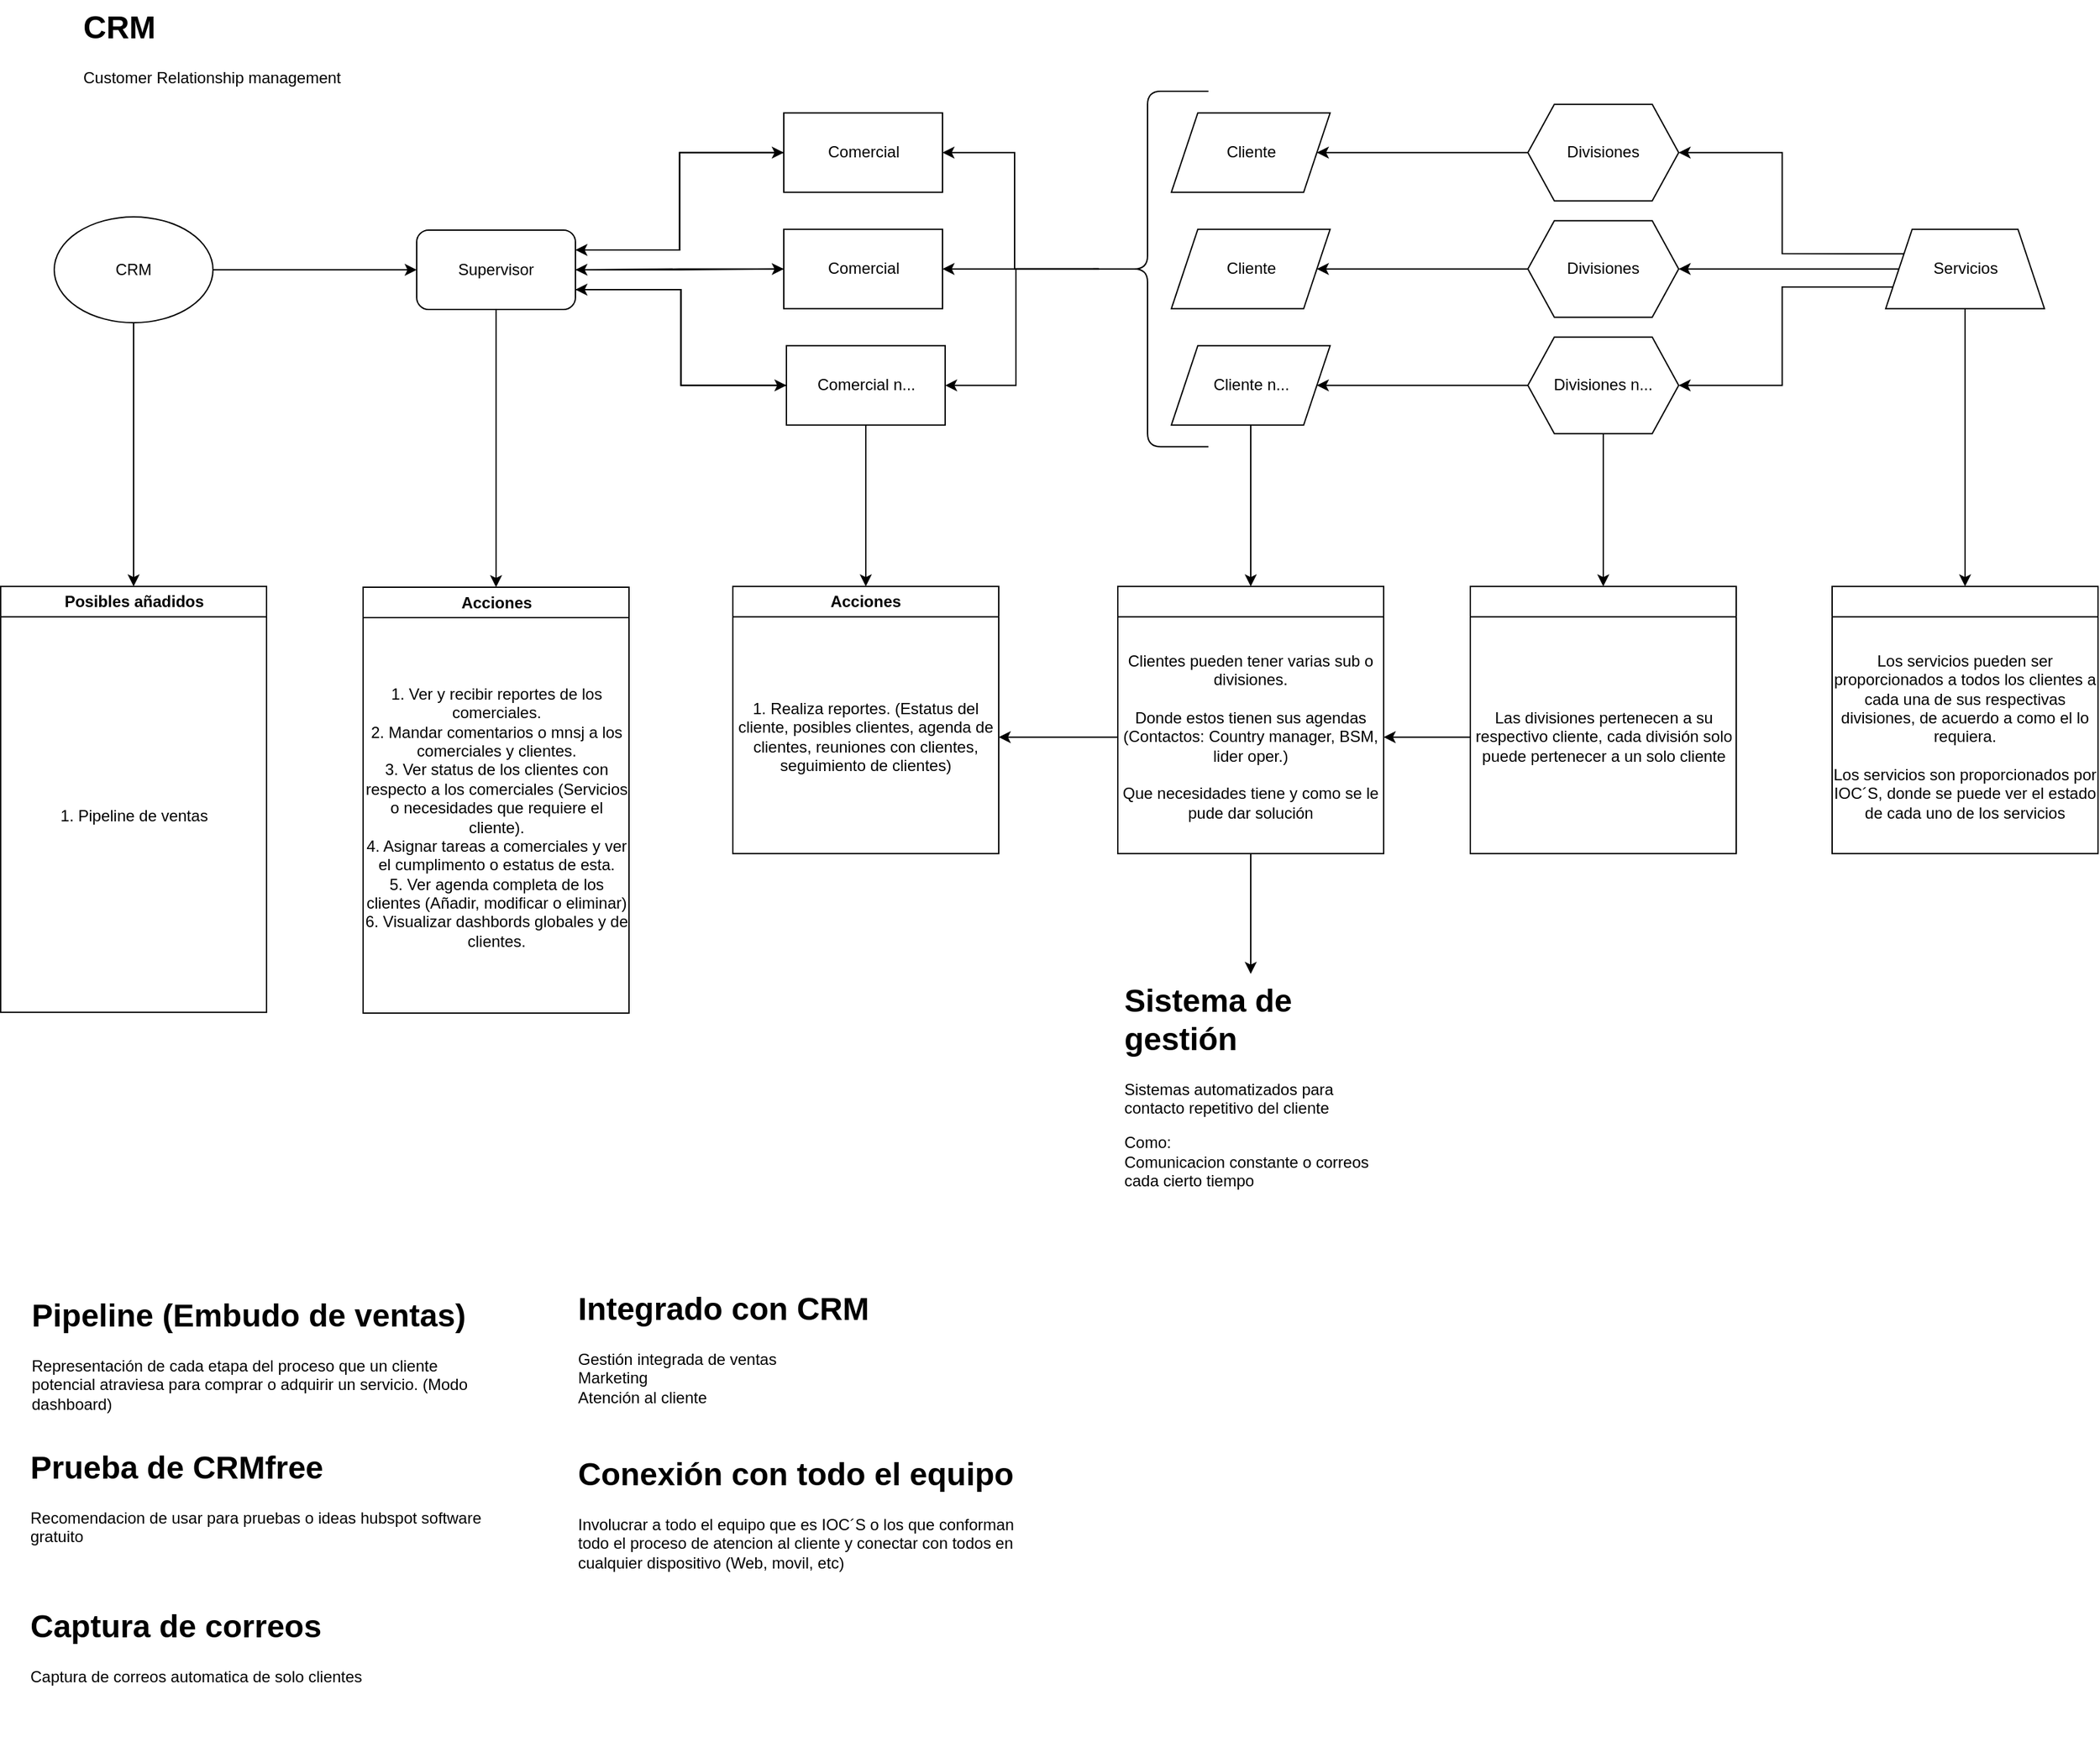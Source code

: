 <mxfile version="24.0.7" type="github">
  <diagram name="Página-1" id="_Rh3SCcGKvzbSyJpAQNY">
    <mxGraphModel dx="1512" dy="1170" grid="0" gridSize="10" guides="1" tooltips="1" connect="1" arrows="1" fold="1" page="0" pageScale="1" pageWidth="827" pageHeight="1169" math="0" shadow="0">
      <root>
        <mxCell id="0" />
        <mxCell id="1" parent="0" />
        <mxCell id="wjnSE2aELxMfAQyGtT-Z-3" style="edgeStyle=orthogonalEdgeStyle;rounded=0;orthogonalLoop=1;jettySize=auto;html=1;exitX=0;exitY=0.5;exitDx=0;exitDy=0;entryX=0;entryY=0.5;entryDx=0;entryDy=0;" parent="1" source="8B-y6oGZzRl_tQcPGetW-1" target="wjnSE2aELxMfAQyGtT-Z-1" edge="1">
          <mxGeometry relative="1" as="geometry" />
        </mxCell>
        <mxCell id="cnzqpyGheFjlVk1Ljbfj-30" style="edgeStyle=orthogonalEdgeStyle;rounded=0;orthogonalLoop=1;jettySize=auto;html=1;exitX=0.5;exitY=0;exitDx=0;exitDy=0;entryX=0.5;entryY=0;entryDx=0;entryDy=0;" edge="1" parent="1" source="8B-y6oGZzRl_tQcPGetW-1" target="cnzqpyGheFjlVk1Ljbfj-28">
          <mxGeometry relative="1" as="geometry" />
        </mxCell>
        <mxCell id="8B-y6oGZzRl_tQcPGetW-1" value="CRM" style="ellipse;whiteSpace=wrap;html=1;direction=west;" parent="1" vertex="1">
          <mxGeometry x="-562" y="21" width="120" height="80" as="geometry" />
        </mxCell>
        <mxCell id="wjnSE2aELxMfAQyGtT-Z-35" style="edgeStyle=orthogonalEdgeStyle;rounded=0;orthogonalLoop=1;jettySize=auto;html=1;exitX=0.5;exitY=1;exitDx=0;exitDy=0;entryX=0.5;entryY=0;entryDx=0;entryDy=0;" parent="1" source="wjnSE2aELxMfAQyGtT-Z-1" target="wjnSE2aELxMfAQyGtT-Z-34" edge="1">
          <mxGeometry relative="1" as="geometry" />
        </mxCell>
        <mxCell id="cnzqpyGheFjlVk1Ljbfj-12" style="edgeStyle=orthogonalEdgeStyle;rounded=0;orthogonalLoop=1;jettySize=auto;html=1;exitX=1;exitY=0.25;exitDx=0;exitDy=0;entryX=0;entryY=0.5;entryDx=0;entryDy=0;" edge="1" parent="1" source="wjnSE2aELxMfAQyGtT-Z-1" target="wjnSE2aELxMfAQyGtT-Z-6">
          <mxGeometry relative="1" as="geometry" />
        </mxCell>
        <mxCell id="cnzqpyGheFjlVk1Ljbfj-13" style="edgeStyle=orthogonalEdgeStyle;rounded=0;orthogonalLoop=1;jettySize=auto;html=1;exitX=1;exitY=0.5;exitDx=0;exitDy=0;entryX=0;entryY=0.5;entryDx=0;entryDy=0;" edge="1" parent="1" source="wjnSE2aELxMfAQyGtT-Z-1" target="wjnSE2aELxMfAQyGtT-Z-4">
          <mxGeometry relative="1" as="geometry" />
        </mxCell>
        <mxCell id="cnzqpyGheFjlVk1Ljbfj-14" style="edgeStyle=orthogonalEdgeStyle;rounded=0;orthogonalLoop=1;jettySize=auto;html=1;exitX=1;exitY=0.75;exitDx=0;exitDy=0;entryX=0;entryY=0.5;entryDx=0;entryDy=0;" edge="1" parent="1" source="wjnSE2aELxMfAQyGtT-Z-1" target="wjnSE2aELxMfAQyGtT-Z-7">
          <mxGeometry relative="1" as="geometry" />
        </mxCell>
        <mxCell id="wjnSE2aELxMfAQyGtT-Z-1" value="Supervisor" style="rounded=1;whiteSpace=wrap;html=1;" parent="1" vertex="1">
          <mxGeometry x="-288" y="31" width="120" height="60" as="geometry" />
        </mxCell>
        <mxCell id="wjnSE2aELxMfAQyGtT-Z-13" style="edgeStyle=orthogonalEdgeStyle;rounded=0;orthogonalLoop=1;jettySize=auto;html=1;exitX=0;exitY=0.5;exitDx=0;exitDy=0;entryX=1;entryY=0.5;entryDx=0;entryDy=0;" parent="1" source="wjnSE2aELxMfAQyGtT-Z-4" target="wjnSE2aELxMfAQyGtT-Z-1" edge="1">
          <mxGeometry relative="1" as="geometry" />
        </mxCell>
        <mxCell id="wjnSE2aELxMfAQyGtT-Z-4" value="Comercial" style="rounded=0;whiteSpace=wrap;html=1;" parent="1" vertex="1">
          <mxGeometry x="-10.5" y="30.37" width="120" height="60" as="geometry" />
        </mxCell>
        <mxCell id="wjnSE2aELxMfAQyGtT-Z-14" style="edgeStyle=orthogonalEdgeStyle;rounded=0;orthogonalLoop=1;jettySize=auto;html=1;exitX=0;exitY=0.5;exitDx=0;exitDy=0;entryX=1;entryY=0.25;entryDx=0;entryDy=0;" parent="1" source="wjnSE2aELxMfAQyGtT-Z-6" target="wjnSE2aELxMfAQyGtT-Z-1" edge="1">
          <mxGeometry relative="1" as="geometry" />
        </mxCell>
        <mxCell id="wjnSE2aELxMfAQyGtT-Z-6" value="Comercial" style="rounded=0;whiteSpace=wrap;html=1;" parent="1" vertex="1">
          <mxGeometry x="-10.5" y="-57.63" width="120" height="60" as="geometry" />
        </mxCell>
        <mxCell id="wjnSE2aELxMfAQyGtT-Z-15" style="edgeStyle=orthogonalEdgeStyle;rounded=0;orthogonalLoop=1;jettySize=auto;html=1;exitX=0;exitY=0.5;exitDx=0;exitDy=0;entryX=1;entryY=0.75;entryDx=0;entryDy=0;" parent="1" source="wjnSE2aELxMfAQyGtT-Z-7" target="wjnSE2aELxMfAQyGtT-Z-1" edge="1">
          <mxGeometry relative="1" as="geometry" />
        </mxCell>
        <mxCell id="wjnSE2aELxMfAQyGtT-Z-42" style="edgeStyle=orthogonalEdgeStyle;rounded=0;orthogonalLoop=1;jettySize=auto;html=1;exitX=0.5;exitY=1;exitDx=0;exitDy=0;entryX=0.5;entryY=0;entryDx=0;entryDy=0;" parent="1" source="wjnSE2aELxMfAQyGtT-Z-7" target="wjnSE2aELxMfAQyGtT-Z-40" edge="1">
          <mxGeometry relative="1" as="geometry" />
        </mxCell>
        <mxCell id="wjnSE2aELxMfAQyGtT-Z-7" value="Comercial n..." style="rounded=0;whiteSpace=wrap;html=1;" parent="1" vertex="1">
          <mxGeometry x="-8.5" y="118.37" width="120" height="60" as="geometry" />
        </mxCell>
        <mxCell id="wjnSE2aELxMfAQyGtT-Z-17" value="Cliente" style="shape=parallelogram;perimeter=parallelogramPerimeter;whiteSpace=wrap;html=1;fixedSize=1;" parent="1" vertex="1">
          <mxGeometry x="282.5" y="-57.63" width="120" height="60" as="geometry" />
        </mxCell>
        <mxCell id="wjnSE2aELxMfAQyGtT-Z-18" value="Cliente" style="shape=parallelogram;perimeter=parallelogramPerimeter;whiteSpace=wrap;html=1;fixedSize=1;" parent="1" vertex="1">
          <mxGeometry x="282.5" y="30.37" width="120" height="60" as="geometry" />
        </mxCell>
        <mxCell id="wjnSE2aELxMfAQyGtT-Z-47" style="edgeStyle=orthogonalEdgeStyle;rounded=0;orthogonalLoop=1;jettySize=auto;html=1;exitX=0.5;exitY=1;exitDx=0;exitDy=0;entryX=0.5;entryY=0;entryDx=0;entryDy=0;" parent="1" source="wjnSE2aELxMfAQyGtT-Z-19" target="wjnSE2aELxMfAQyGtT-Z-43" edge="1">
          <mxGeometry relative="1" as="geometry" />
        </mxCell>
        <mxCell id="wjnSE2aELxMfAQyGtT-Z-19" value="Cliente n..." style="shape=parallelogram;perimeter=parallelogramPerimeter;whiteSpace=wrap;html=1;fixedSize=1;" parent="1" vertex="1">
          <mxGeometry x="282.5" y="118.37" width="120" height="60" as="geometry" />
        </mxCell>
        <mxCell id="wjnSE2aELxMfAQyGtT-Z-34" value="Acciones" style="swimlane;whiteSpace=wrap;html=1;" parent="1" vertex="1">
          <mxGeometry x="-328.5" y="301" width="201" height="322" as="geometry" />
        </mxCell>
        <mxCell id="wjnSE2aELxMfAQyGtT-Z-39" value="1. Ver y recibir reportes de los comerciales.&lt;div&gt;2. Mandar comentarios o mnsj a los comerciales y clientes.&lt;/div&gt;&lt;div&gt;3. Ver status de los clientes con respecto a los comerciales (Servicios o necesidades que requiere el cliente).&lt;/div&gt;&lt;div&gt;4. Asignar tareas a comerciales y ver el cumplimento o estatus de esta.&lt;/div&gt;&lt;div&gt;5. Ver agenda completa de los clientes (Añadir, modificar o eliminar)&lt;/div&gt;&lt;div&gt;6. Visualizar dashbords globales y de clientes.&lt;/div&gt;" style="text;html=1;align=center;verticalAlign=middle;whiteSpace=wrap;rounded=0;" parent="wjnSE2aELxMfAQyGtT-Z-34" vertex="1">
          <mxGeometry y="26" width="201" height="296" as="geometry" />
        </mxCell>
        <mxCell id="wjnSE2aELxMfAQyGtT-Z-40" value="Acciones" style="swimlane;whiteSpace=wrap;html=1;" parent="1" vertex="1">
          <mxGeometry x="-49" y="300.37" width="201" height="202" as="geometry" />
        </mxCell>
        <mxCell id="wjnSE2aELxMfAQyGtT-Z-41" value="1. Realiza reportes. (Estatus del cliente, posibles clientes, agenda de clientes, reuniones con clientes, seguimiento de clientes)" style="text;html=1;align=center;verticalAlign=middle;whiteSpace=wrap;rounded=0;" parent="wjnSE2aELxMfAQyGtT-Z-40" vertex="1">
          <mxGeometry y="26" width="201" height="176" as="geometry" />
        </mxCell>
        <mxCell id="wjnSE2aELxMfAQyGtT-Z-43" value="" style="swimlane;whiteSpace=wrap;html=1;" parent="1" vertex="1">
          <mxGeometry x="242" y="300.37" width="201" height="202" as="geometry" />
        </mxCell>
        <mxCell id="wjnSE2aELxMfAQyGtT-Z-44" value="Clientes pueden tener varias sub o divisiones.&lt;br&gt;&lt;div&gt;&lt;br&gt;&lt;/div&gt;&lt;div&gt;Donde estos tienen sus agendas (Contactos: Country manager, BSM, lider oper.)&lt;/div&gt;&lt;div&gt;&lt;br&gt;&lt;/div&gt;&lt;div&gt;Que necesidades tiene y como se le pude dar solución&lt;/div&gt;" style="text;html=1;align=center;verticalAlign=middle;whiteSpace=wrap;rounded=0;" parent="wjnSE2aELxMfAQyGtT-Z-43" vertex="1">
          <mxGeometry y="26" width="201" height="176" as="geometry" />
        </mxCell>
        <mxCell id="wjnSE2aELxMfAQyGtT-Z-52" style="edgeStyle=orthogonalEdgeStyle;rounded=0;orthogonalLoop=1;jettySize=auto;html=1;exitX=0;exitY=0.5;exitDx=0;exitDy=0;entryX=1;entryY=0.5;entryDx=0;entryDy=0;" parent="1" source="wjnSE2aELxMfAQyGtT-Z-51" target="wjnSE2aELxMfAQyGtT-Z-17" edge="1">
          <mxGeometry relative="1" as="geometry" />
        </mxCell>
        <mxCell id="wjnSE2aELxMfAQyGtT-Z-51" value="Divisiones" style="shape=hexagon;perimeter=hexagonPerimeter2;whiteSpace=wrap;html=1;fixedSize=1;" parent="1" vertex="1">
          <mxGeometry x="552" y="-64.13" width="114" height="73" as="geometry" />
        </mxCell>
        <mxCell id="wjnSE2aELxMfAQyGtT-Z-55" style="edgeStyle=orthogonalEdgeStyle;rounded=0;orthogonalLoop=1;jettySize=auto;html=1;exitX=0;exitY=0.5;exitDx=0;exitDy=0;entryX=1;entryY=0.5;entryDx=0;entryDy=0;" parent="1" source="wjnSE2aELxMfAQyGtT-Z-54" target="wjnSE2aELxMfAQyGtT-Z-18" edge="1">
          <mxGeometry relative="1" as="geometry" />
        </mxCell>
        <mxCell id="wjnSE2aELxMfAQyGtT-Z-54" value="Divisiones" style="shape=hexagon;perimeter=hexagonPerimeter2;whiteSpace=wrap;html=1;fixedSize=1;" parent="1" vertex="1">
          <mxGeometry x="552" y="23.87" width="114" height="73" as="geometry" />
        </mxCell>
        <mxCell id="wjnSE2aELxMfAQyGtT-Z-57" style="edgeStyle=orthogonalEdgeStyle;rounded=0;orthogonalLoop=1;jettySize=auto;html=1;exitX=0;exitY=0.5;exitDx=0;exitDy=0;" parent="1" source="wjnSE2aELxMfAQyGtT-Z-56" target="wjnSE2aELxMfAQyGtT-Z-19" edge="1">
          <mxGeometry relative="1" as="geometry" />
        </mxCell>
        <mxCell id="wjnSE2aELxMfAQyGtT-Z-68" style="edgeStyle=orthogonalEdgeStyle;rounded=0;orthogonalLoop=1;jettySize=auto;html=1;exitX=0.5;exitY=1;exitDx=0;exitDy=0;" parent="1" source="wjnSE2aELxMfAQyGtT-Z-56" target="wjnSE2aELxMfAQyGtT-Z-66" edge="1">
          <mxGeometry relative="1" as="geometry" />
        </mxCell>
        <mxCell id="wjnSE2aELxMfAQyGtT-Z-56" value="Divisiones n..." style="shape=hexagon;perimeter=hexagonPerimeter2;whiteSpace=wrap;html=1;fixedSize=1;" parent="1" vertex="1">
          <mxGeometry x="552" y="111.87" width="114" height="73" as="geometry" />
        </mxCell>
        <mxCell id="wjnSE2aELxMfAQyGtT-Z-64" style="edgeStyle=orthogonalEdgeStyle;rounded=0;orthogonalLoop=1;jettySize=auto;html=1;exitX=0;exitY=0.5;exitDx=0;exitDy=0;entryX=1;entryY=0.5;entryDx=0;entryDy=0;" parent="1" source="wjnSE2aELxMfAQyGtT-Z-62" target="wjnSE2aELxMfAQyGtT-Z-54" edge="1">
          <mxGeometry relative="1" as="geometry" />
        </mxCell>
        <mxCell id="cnzqpyGheFjlVk1Ljbfj-4" style="edgeStyle=orthogonalEdgeStyle;rounded=0;orthogonalLoop=1;jettySize=auto;html=1;exitX=0;exitY=0.25;exitDx=0;exitDy=0;entryX=1;entryY=0.5;entryDx=0;entryDy=0;" edge="1" parent="1" source="wjnSE2aELxMfAQyGtT-Z-62" target="wjnSE2aELxMfAQyGtT-Z-51">
          <mxGeometry relative="1" as="geometry" />
        </mxCell>
        <mxCell id="cnzqpyGheFjlVk1Ljbfj-5" style="edgeStyle=orthogonalEdgeStyle;rounded=0;orthogonalLoop=1;jettySize=auto;html=1;exitX=0;exitY=0.75;exitDx=0;exitDy=0;entryX=1;entryY=0.5;entryDx=0;entryDy=0;" edge="1" parent="1" source="wjnSE2aELxMfAQyGtT-Z-62" target="wjnSE2aELxMfAQyGtT-Z-56">
          <mxGeometry relative="1" as="geometry" />
        </mxCell>
        <mxCell id="cnzqpyGheFjlVk1Ljbfj-6" style="edgeStyle=orthogonalEdgeStyle;rounded=0;orthogonalLoop=1;jettySize=auto;html=1;exitX=0.5;exitY=1;exitDx=0;exitDy=0;entryX=0.5;entryY=0;entryDx=0;entryDy=0;" edge="1" parent="1" source="wjnSE2aELxMfAQyGtT-Z-62" target="wjnSE2aELxMfAQyGtT-Z-69">
          <mxGeometry relative="1" as="geometry" />
        </mxCell>
        <mxCell id="wjnSE2aELxMfAQyGtT-Z-62" value="Servicios" style="shape=trapezoid;perimeter=trapezoidPerimeter;whiteSpace=wrap;html=1;fixedSize=1;" parent="1" vertex="1">
          <mxGeometry x="822.5" y="30.37" width="120" height="60" as="geometry" />
        </mxCell>
        <mxCell id="wjnSE2aELxMfAQyGtT-Z-66" value="" style="swimlane;whiteSpace=wrap;html=1;" parent="1" vertex="1">
          <mxGeometry x="508.5" y="300.37" width="201" height="202" as="geometry" />
        </mxCell>
        <mxCell id="wjnSE2aELxMfAQyGtT-Z-67" value="Las divisiones pertenecen a su respectivo cliente, cada división solo puede pertenecer a un solo cliente" style="text;html=1;align=center;verticalAlign=middle;whiteSpace=wrap;rounded=0;" parent="wjnSE2aELxMfAQyGtT-Z-66" vertex="1">
          <mxGeometry y="26" width="201" height="176" as="geometry" />
        </mxCell>
        <mxCell id="wjnSE2aELxMfAQyGtT-Z-69" value="" style="swimlane;whiteSpace=wrap;html=1;" parent="1" vertex="1">
          <mxGeometry x="782" y="300.37" width="201" height="202" as="geometry" />
        </mxCell>
        <mxCell id="wjnSE2aELxMfAQyGtT-Z-70" value="Los servicios pueden ser proporcionados a todos los clientes a cada una de sus respectivas divisiones, de acuerdo a como el lo requiera.&lt;div&gt;&lt;br&gt;&lt;/div&gt;&lt;div&gt;Los servicios son proporcionados por IOC´S, donde se puede ver el estado de cada uno de los servicios&lt;/div&gt;" style="text;html=1;align=center;verticalAlign=middle;whiteSpace=wrap;rounded=0;" parent="wjnSE2aELxMfAQyGtT-Z-69" vertex="1">
          <mxGeometry y="26" width="201" height="176" as="geometry" />
        </mxCell>
        <mxCell id="wjnSE2aELxMfAQyGtT-Z-75" style="edgeStyle=orthogonalEdgeStyle;rounded=0;orthogonalLoop=1;jettySize=auto;html=1;exitX=0;exitY=0.5;exitDx=0;exitDy=0;entryX=1;entryY=0.5;entryDx=0;entryDy=0;" parent="1" source="wjnSE2aELxMfAQyGtT-Z-44" target="wjnSE2aELxMfAQyGtT-Z-41" edge="1">
          <mxGeometry relative="1" as="geometry" />
        </mxCell>
        <mxCell id="wjnSE2aELxMfAQyGtT-Z-76" style="edgeStyle=orthogonalEdgeStyle;rounded=0;orthogonalLoop=1;jettySize=auto;html=1;exitX=0;exitY=0.5;exitDx=0;exitDy=0;" parent="1" source="wjnSE2aELxMfAQyGtT-Z-67" target="wjnSE2aELxMfAQyGtT-Z-44" edge="1">
          <mxGeometry relative="1" as="geometry" />
        </mxCell>
        <mxCell id="cnzqpyGheFjlVk1Ljbfj-9" value="&lt;h1 style=&quot;margin-top: 0px;&quot;&gt;Sistema de gestión&lt;/h1&gt;&lt;p&gt;Sistemas automatizados para contacto repetitivo del cliente&lt;/p&gt;&lt;p&gt;Como:&lt;br&gt;Comunicacion constante o correos cada cierto tiempo&lt;/p&gt;" style="text;html=1;whiteSpace=wrap;overflow=hidden;rounded=0;" vertex="1" parent="1">
          <mxGeometry x="244.75" y="593.37" width="195.5" height="179" as="geometry" />
        </mxCell>
        <mxCell id="cnzqpyGheFjlVk1Ljbfj-11" style="edgeStyle=orthogonalEdgeStyle;rounded=0;orthogonalLoop=1;jettySize=auto;html=1;exitX=0.5;exitY=1;exitDx=0;exitDy=0;entryX=0.5;entryY=0;entryDx=0;entryDy=0;" edge="1" parent="1" source="wjnSE2aELxMfAQyGtT-Z-44" target="cnzqpyGheFjlVk1Ljbfj-9">
          <mxGeometry relative="1" as="geometry" />
        </mxCell>
        <mxCell id="cnzqpyGheFjlVk1Ljbfj-22" style="edgeStyle=orthogonalEdgeStyle;rounded=0;orthogonalLoop=1;jettySize=auto;html=1;exitX=0.1;exitY=0.5;exitDx=0;exitDy=0;exitPerimeter=0;entryX=1;entryY=0.5;entryDx=0;entryDy=0;" edge="1" parent="1" source="cnzqpyGheFjlVk1Ljbfj-21" target="wjnSE2aELxMfAQyGtT-Z-6">
          <mxGeometry relative="1" as="geometry" />
        </mxCell>
        <mxCell id="cnzqpyGheFjlVk1Ljbfj-23" style="edgeStyle=orthogonalEdgeStyle;rounded=0;orthogonalLoop=1;jettySize=auto;html=1;exitX=0.1;exitY=0.5;exitDx=0;exitDy=0;exitPerimeter=0;entryX=1;entryY=0.5;entryDx=0;entryDy=0;" edge="1" parent="1" source="cnzqpyGheFjlVk1Ljbfj-21" target="wjnSE2aELxMfAQyGtT-Z-4">
          <mxGeometry relative="1" as="geometry" />
        </mxCell>
        <mxCell id="cnzqpyGheFjlVk1Ljbfj-24" style="edgeStyle=orthogonalEdgeStyle;rounded=0;orthogonalLoop=1;jettySize=auto;html=1;exitX=0.1;exitY=0.5;exitDx=0;exitDy=0;exitPerimeter=0;" edge="1" parent="1" source="cnzqpyGheFjlVk1Ljbfj-21" target="wjnSE2aELxMfAQyGtT-Z-7">
          <mxGeometry relative="1" as="geometry" />
        </mxCell>
        <mxCell id="cnzqpyGheFjlVk1Ljbfj-21" value="" style="shape=curlyBracket;whiteSpace=wrap;html=1;rounded=1;labelPosition=left;verticalLabelPosition=middle;align=right;verticalAlign=middle;" vertex="1" parent="1">
          <mxGeometry x="218.5" y="-74" width="92" height="268.75" as="geometry" />
        </mxCell>
        <mxCell id="cnzqpyGheFjlVk1Ljbfj-25" value="&lt;h1 style=&quot;margin-top: 0px;&quot;&gt;CRM&lt;/h1&gt;&lt;p&gt;Customer Relationship management&lt;/p&gt;" style="text;html=1;whiteSpace=wrap;overflow=hidden;rounded=0;" vertex="1" parent="1">
          <mxGeometry x="-542" y="-143" width="268" height="120" as="geometry" />
        </mxCell>
        <mxCell id="cnzqpyGheFjlVk1Ljbfj-28" value="Posibles añadidos" style="swimlane;whiteSpace=wrap;html=1;" vertex="1" parent="1">
          <mxGeometry x="-602.5" y="300.37" width="201" height="322" as="geometry" />
        </mxCell>
        <mxCell id="cnzqpyGheFjlVk1Ljbfj-29" value="1. Pipeline de ventas" style="text;html=1;align=center;verticalAlign=middle;whiteSpace=wrap;rounded=0;" vertex="1" parent="cnzqpyGheFjlVk1Ljbfj-28">
          <mxGeometry y="26" width="201" height="296" as="geometry" />
        </mxCell>
        <mxCell id="cnzqpyGheFjlVk1Ljbfj-31" value="&lt;h1 style=&quot;margin-top: 0px;&quot;&gt;Pipeline (Embudo de ventas)&lt;/h1&gt;&lt;p&gt;Representación de cada etapa del proceso que un cliente potencial atraviesa para comprar o adquirir un servicio. (Modo dashboard)&lt;/p&gt;" style="text;html=1;whiteSpace=wrap;overflow=hidden;rounded=0;" vertex="1" parent="1">
          <mxGeometry x="-581.5" y="831" width="347.5" height="120" as="geometry" />
        </mxCell>
        <mxCell id="cnzqpyGheFjlVk1Ljbfj-32" value="&lt;h1 style=&quot;margin-top: 0px;&quot;&gt;Prueba de CRMfree&lt;/h1&gt;&lt;p&gt;Recomendacion de usar para pruebas o ideas hubspot software gratuito&lt;/p&gt;" style="text;html=1;whiteSpace=wrap;overflow=hidden;rounded=0;" vertex="1" parent="1">
          <mxGeometry x="-581.75" y="946" width="347.5" height="120" as="geometry" />
        </mxCell>
        <mxCell id="cnzqpyGheFjlVk1Ljbfj-33" value="&lt;h1 style=&quot;margin-top: 0px;&quot;&gt;Integrado con CRM&lt;/h1&gt;&lt;div&gt;Gestión integrada de ventas&lt;/div&gt;&lt;div&gt;Marketing&lt;/div&gt;&lt;div&gt;Atención al cliente&lt;/div&gt;&lt;div&gt;&lt;br&gt;&lt;/div&gt;" style="text;html=1;whiteSpace=wrap;overflow=hidden;rounded=0;" vertex="1" parent="1">
          <mxGeometry x="-168" y="826" width="347.5" height="120" as="geometry" />
        </mxCell>
        <mxCell id="cnzqpyGheFjlVk1Ljbfj-34" value="&lt;h1 style=&quot;margin-top: 0px;&quot;&gt;Conexión con todo el equipo&lt;/h1&gt;&lt;div&gt;Involucrar a todo el equipo que es IOC´S o los que conforman todo el proceso de atencion al cliente y conectar con todos en cualquier dispositivo (Web, movil, etc)&lt;/div&gt;" style="text;html=1;whiteSpace=wrap;overflow=hidden;rounded=0;" vertex="1" parent="1">
          <mxGeometry x="-168" y="951" width="347.5" height="120" as="geometry" />
        </mxCell>
        <mxCell id="cnzqpyGheFjlVk1Ljbfj-35" value="&lt;h1 style=&quot;margin-top: 0px;&quot;&gt;Captura de correos&lt;/h1&gt;&lt;div&gt;Captura de correos automatica de solo clientes&lt;/div&gt;" style="text;html=1;whiteSpace=wrap;overflow=hidden;rounded=0;" vertex="1" parent="1">
          <mxGeometry x="-581.75" y="1066" width="347.5" height="120" as="geometry" />
        </mxCell>
      </root>
    </mxGraphModel>
  </diagram>
</mxfile>
